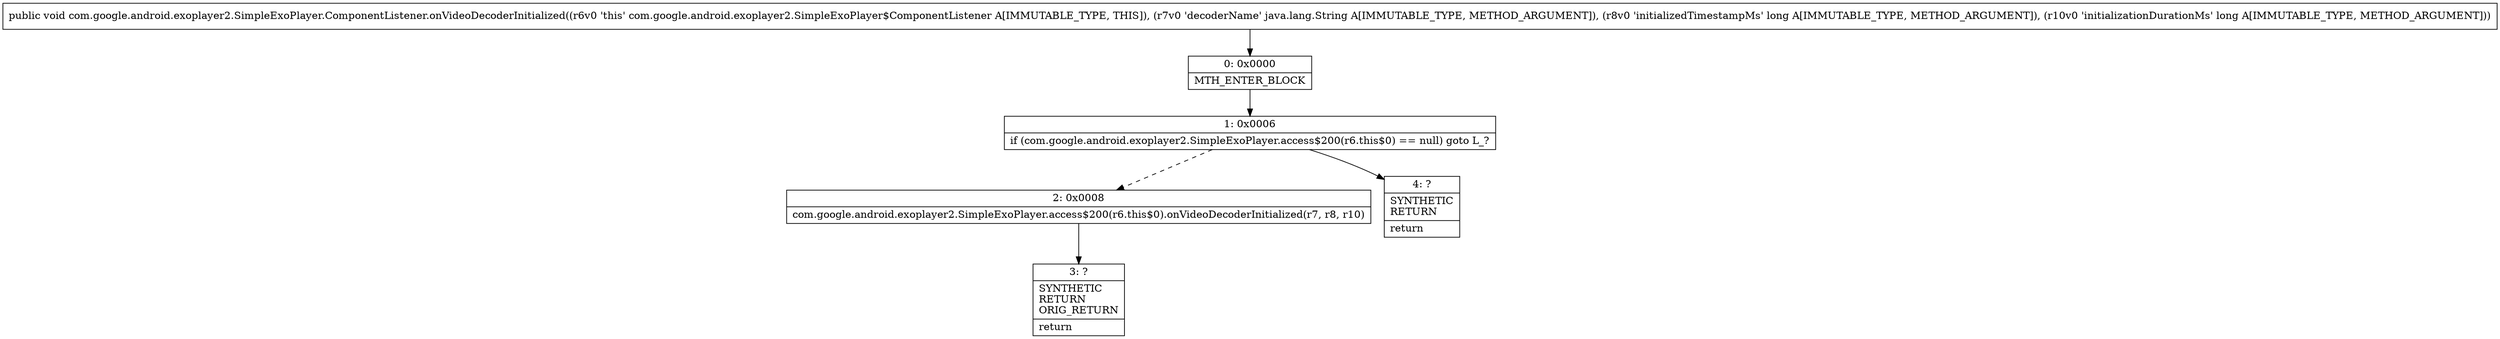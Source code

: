 digraph "CFG forcom.google.android.exoplayer2.SimpleExoPlayer.ComponentListener.onVideoDecoderInitialized(Ljava\/lang\/String;JJ)V" {
Node_0 [shape=record,label="{0\:\ 0x0000|MTH_ENTER_BLOCK\l}"];
Node_1 [shape=record,label="{1\:\ 0x0006|if (com.google.android.exoplayer2.SimpleExoPlayer.access$200(r6.this$0) == null) goto L_?\l}"];
Node_2 [shape=record,label="{2\:\ 0x0008|com.google.android.exoplayer2.SimpleExoPlayer.access$200(r6.this$0).onVideoDecoderInitialized(r7, r8, r10)\l}"];
Node_3 [shape=record,label="{3\:\ ?|SYNTHETIC\lRETURN\lORIG_RETURN\l|return\l}"];
Node_4 [shape=record,label="{4\:\ ?|SYNTHETIC\lRETURN\l|return\l}"];
MethodNode[shape=record,label="{public void com.google.android.exoplayer2.SimpleExoPlayer.ComponentListener.onVideoDecoderInitialized((r6v0 'this' com.google.android.exoplayer2.SimpleExoPlayer$ComponentListener A[IMMUTABLE_TYPE, THIS]), (r7v0 'decoderName' java.lang.String A[IMMUTABLE_TYPE, METHOD_ARGUMENT]), (r8v0 'initializedTimestampMs' long A[IMMUTABLE_TYPE, METHOD_ARGUMENT]), (r10v0 'initializationDurationMs' long A[IMMUTABLE_TYPE, METHOD_ARGUMENT])) }"];
MethodNode -> Node_0;
Node_0 -> Node_1;
Node_1 -> Node_2[style=dashed];
Node_1 -> Node_4;
Node_2 -> Node_3;
}

